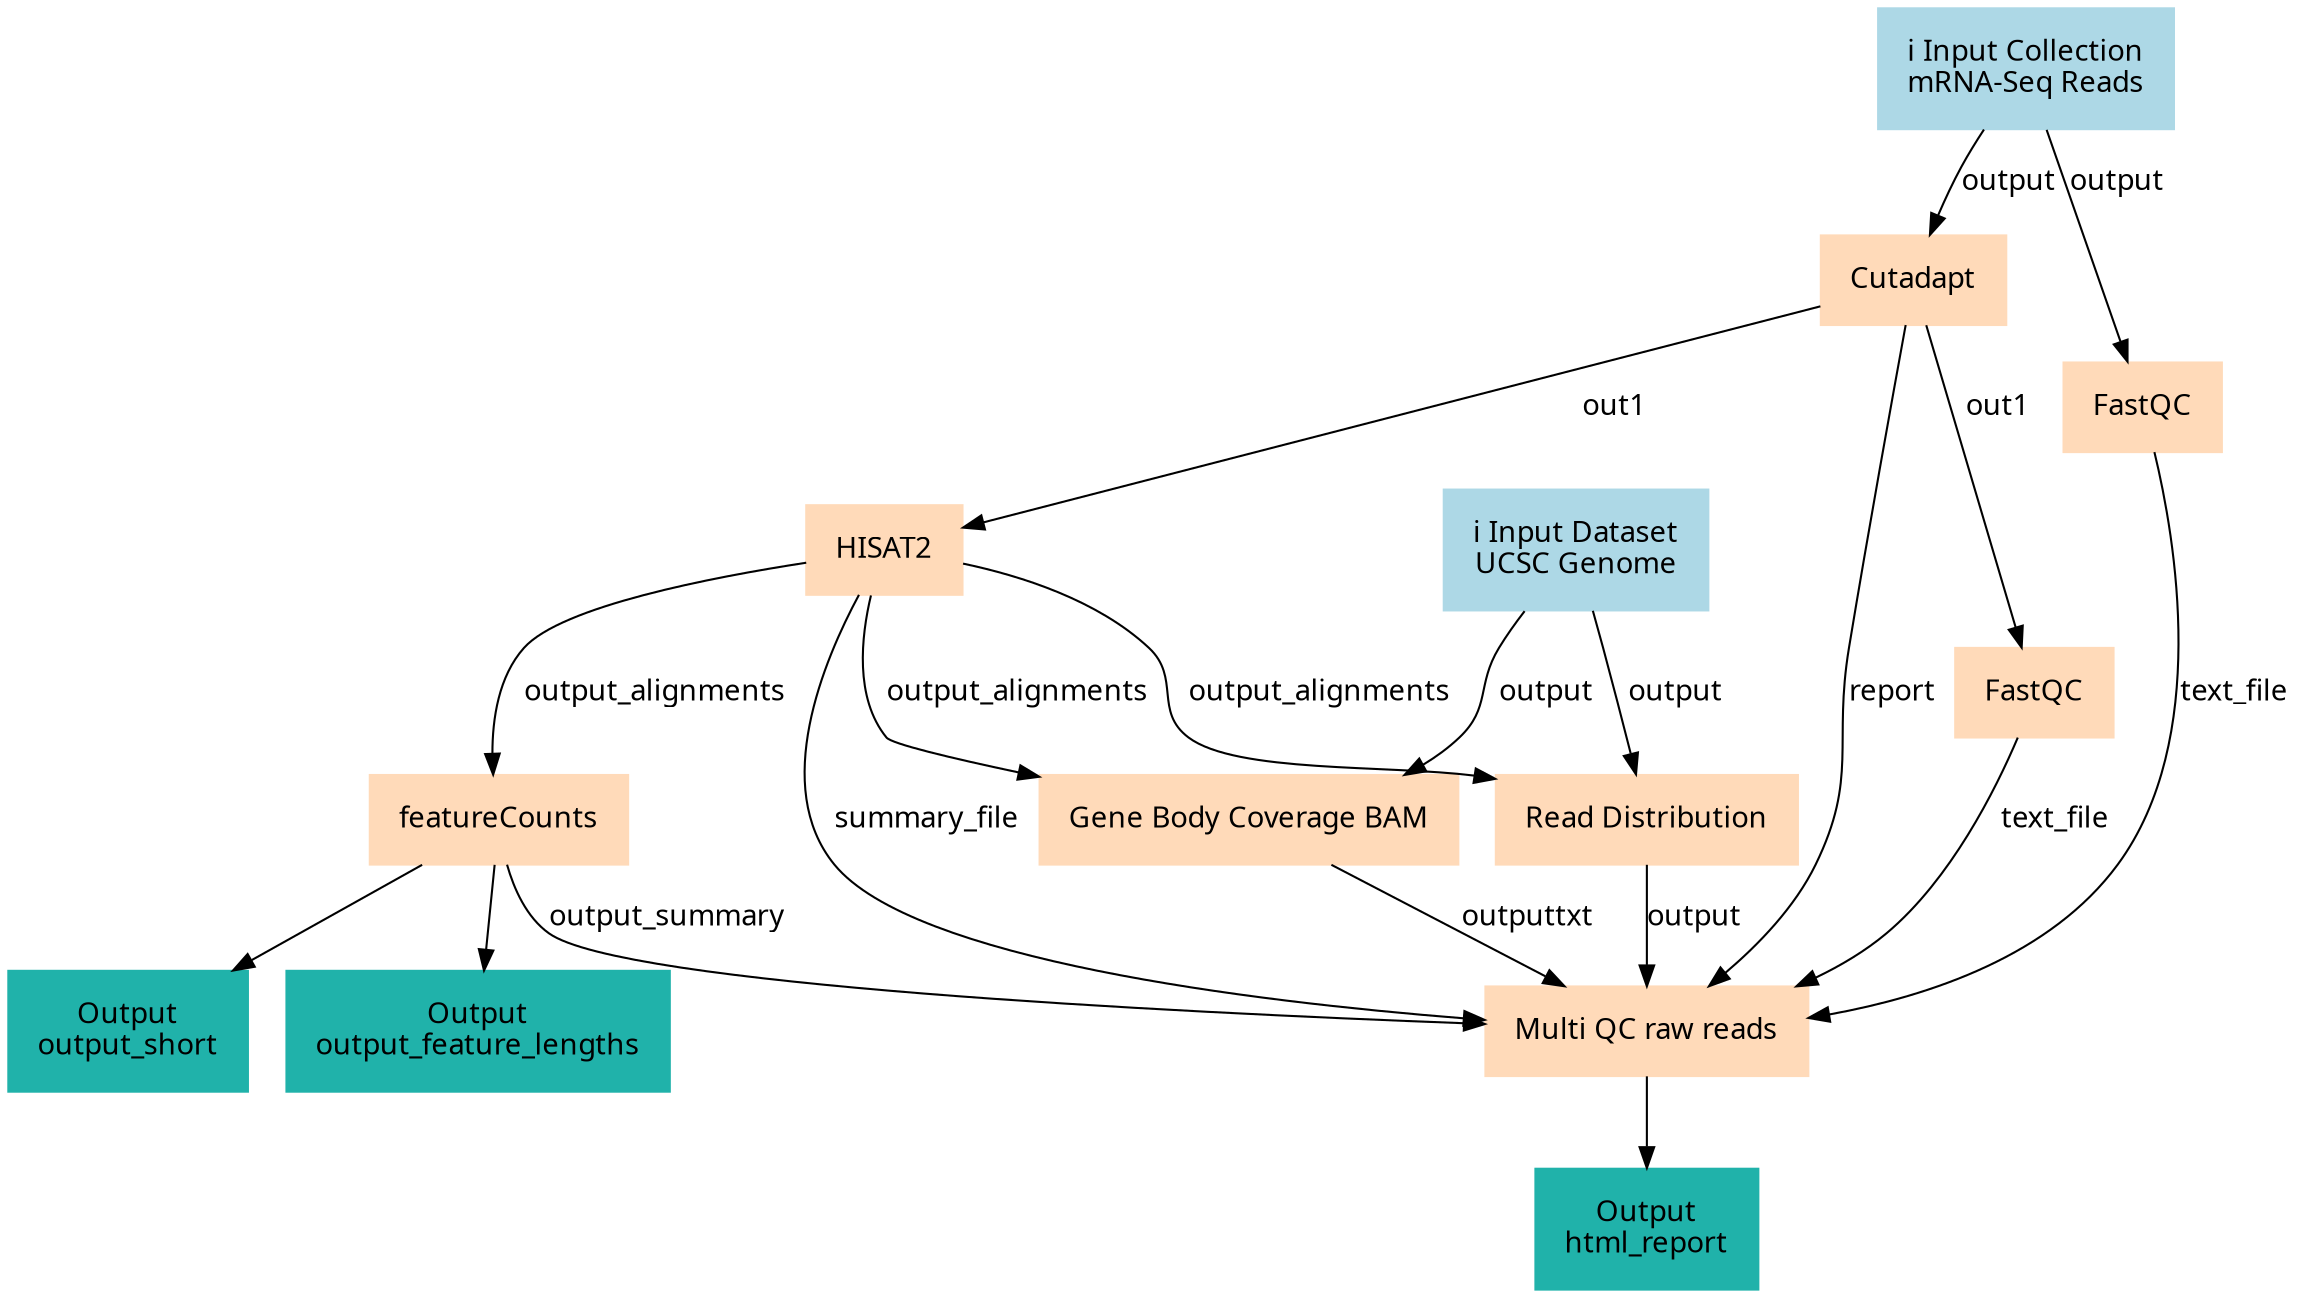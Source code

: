 digraph main {
  node [fontname="Atkinson Hyperlegible", shape=box, color=white,style=filled,color=peachpuff,margin="0.2,0.2"];
  edge [fontname="Atkinson Hyperlegible"];
  0[color=lightblue,label="ℹ️ Input Collection\nmRNA-Seq Reads"]
  1[color=lightblue,label="ℹ️ Input Dataset\nUCSC Genome"]
  2[label="FastQC"]
  0 -> 2 [label="output"]
  3[label="Cutadapt"]
  0 -> 3 [label="output"]
  4[label="FastQC"]
  3 -> 4 [label="out1"]
  5[label="HISAT2"]
  3 -> 5 [label="out1"]
  6[label="featureCounts"]
  5 -> 6 [label="output_alignments"]
  k5cb5bd5ddf8144638002e89551780f01[color=lightseagreen,label="Output\noutput_feature_lengths"]
  6 -> k5cb5bd5ddf8144638002e89551780f01
  k5dec13e10011472ca72d6715fe55c23c[color=lightseagreen,label="Output\noutput_short"]
  6 -> k5dec13e10011472ca72d6715fe55c23c
  7[label="Read Distribution"]
  5 -> 7 [label="output_alignments"]
  1 -> 7 [label="output"]
  8[label="Gene Body Coverage BAM"]
  5 -> 8 [label="output_alignments"]
  1 -> 8 [label="output"]
  9[label="Multi QC raw reads"]
  2 -> 9 [label="text_file"]
  4 -> 9 [label="text_file"]
  3 -> 9 [label="report"]
  5 -> 9 [label="summary_file"]
  7 -> 9 [label="output"]
  8 -> 9 [label="outputtxt"]
  6 -> 9 [label="output_summary"]
  k9217af4ee34c4a499d674b3df511ac2c[color=lightseagreen,label="Output\nhtml_report"]
  9 -> k9217af4ee34c4a499d674b3df511ac2c
}